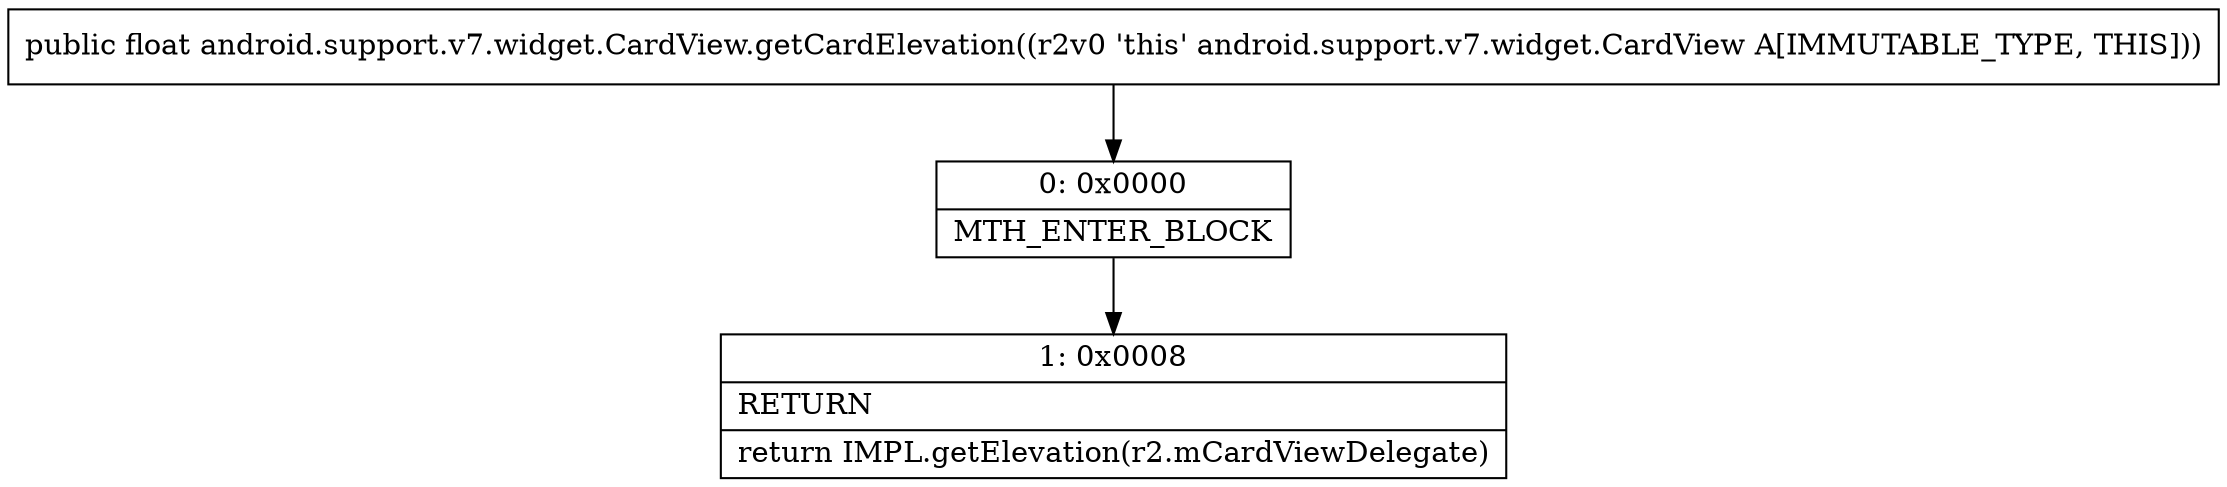 digraph "CFG forandroid.support.v7.widget.CardView.getCardElevation()F" {
Node_0 [shape=record,label="{0\:\ 0x0000|MTH_ENTER_BLOCK\l}"];
Node_1 [shape=record,label="{1\:\ 0x0008|RETURN\l|return IMPL.getElevation(r2.mCardViewDelegate)\l}"];
MethodNode[shape=record,label="{public float android.support.v7.widget.CardView.getCardElevation((r2v0 'this' android.support.v7.widget.CardView A[IMMUTABLE_TYPE, THIS])) }"];
MethodNode -> Node_0;
Node_0 -> Node_1;
}

